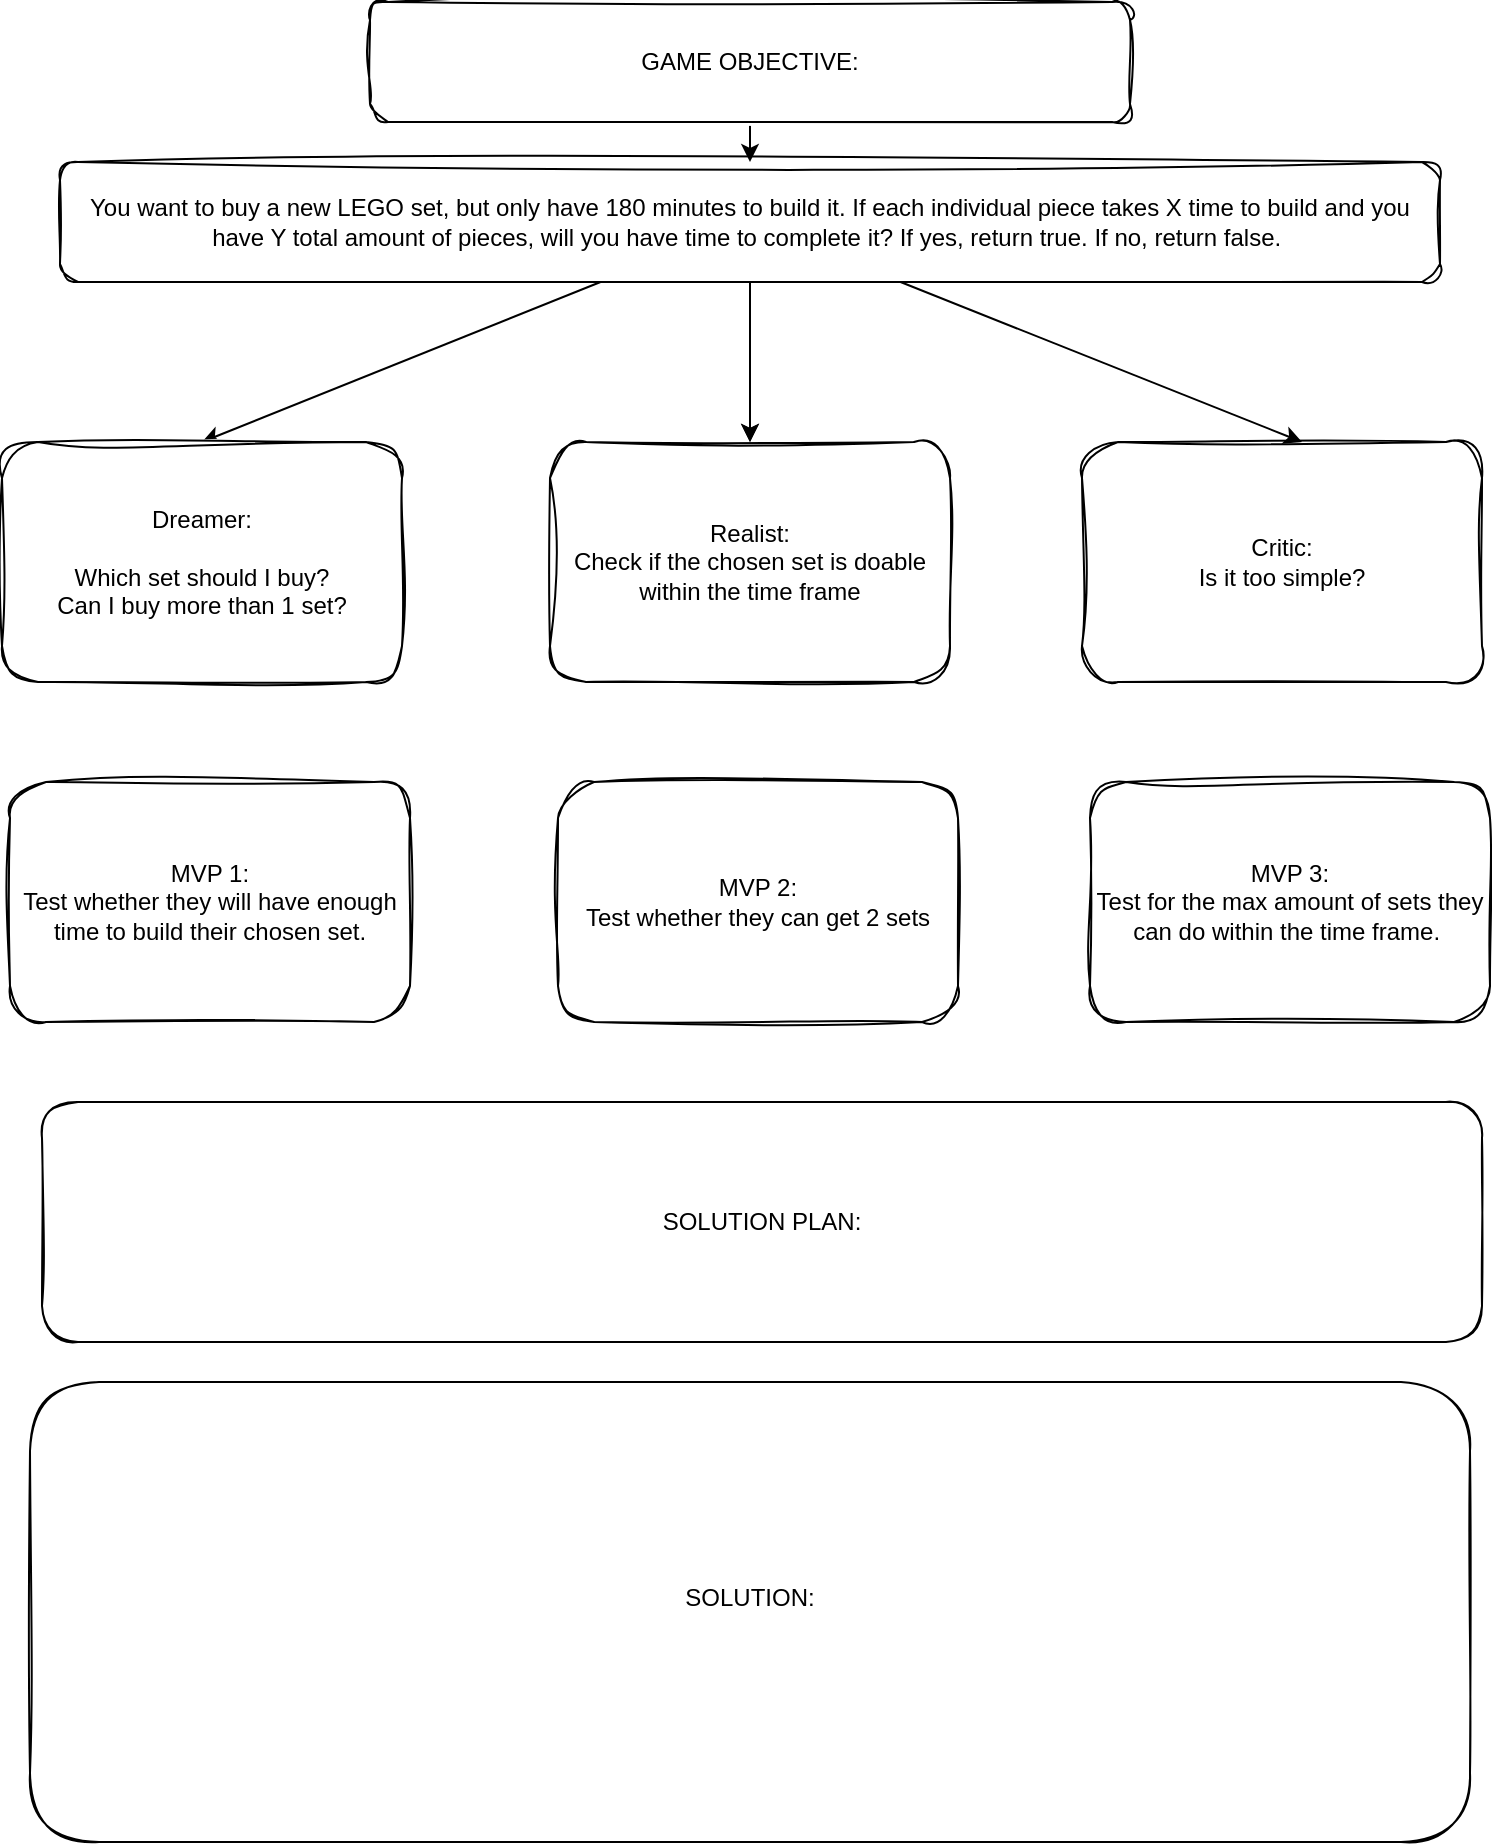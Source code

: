 <mxfile>
    <diagram id="up-TA_BCbGejoNkFNgTC" name="Page-1">
        <mxGraphModel dx="1130" dy="690" grid="1" gridSize="10" guides="1" tooltips="1" connect="1" arrows="1" fold="1" page="1" pageScale="1" pageWidth="827" pageHeight="1169" math="0" shadow="0">
            <root>
                <mxCell id="0"/>
                <mxCell id="1" parent="0"/>
                <mxCell id="5" value="" style="edgeStyle=none;html=1;" edge="1" parent="1" source="2" target="4">
                    <mxGeometry relative="1" as="geometry"/>
                </mxCell>
                <mxCell id="2" value="GAME OBJECTIVE:&lt;br&gt;" style="rounded=1;whiteSpace=wrap;html=1;sketch=1;curveFitting=1;jiggle=2;" vertex="1" parent="1">
                    <mxGeometry x="224" y="20" width="380" height="60" as="geometry"/>
                </mxCell>
                <mxCell id="7" value="" style="edgeStyle=none;html=1;entryX=0.5;entryY=0;entryDx=0;entryDy=0;" edge="1" parent="1" source="4" target="6">
                    <mxGeometry relative="1" as="geometry"/>
                </mxCell>
                <mxCell id="9" style="edgeStyle=none;html=1;" edge="1" parent="1" source="4" target="8">
                    <mxGeometry relative="1" as="geometry"/>
                </mxCell>
                <mxCell id="10" value="" style="edgeStyle=none;html=1;" edge="1" parent="1" source="4" target="8">
                    <mxGeometry relative="1" as="geometry"/>
                </mxCell>
                <mxCell id="12" style="edgeStyle=none;html=1;entryX=0.55;entryY=0;entryDx=0;entryDy=0;entryPerimeter=0;" edge="1" parent="1" source="4" target="11">
                    <mxGeometry relative="1" as="geometry"/>
                </mxCell>
                <mxCell id="4" value="You want to buy a new LEGO set, but only have 180 minutes to build it. If each individual piece takes X time to build and you have Y total amount of pieces, will you have time to complete it? If yes, return true. If no, return false.&amp;nbsp;" style="whiteSpace=wrap;html=1;rounded=1;sketch=1;curveFitting=1;jiggle=2;" vertex="1" parent="1">
                    <mxGeometry x="69" y="100" width="690" height="60" as="geometry"/>
                </mxCell>
                <mxCell id="6" value="Dreamer:&lt;br&gt;&lt;br&gt;Which set should I buy?&lt;br&gt;Can I buy more than 1 set?" style="whiteSpace=wrap;html=1;rounded=1;sketch=1;curveFitting=1;jiggle=2;" vertex="1" parent="1">
                    <mxGeometry x="40" y="240" width="200" height="120" as="geometry"/>
                </mxCell>
                <mxCell id="8" value="Realist:&lt;br&gt;Check if the chosen set is doable within the time frame" style="whiteSpace=wrap;html=1;rounded=1;sketch=1;curveFitting=1;jiggle=2;" vertex="1" parent="1">
                    <mxGeometry x="314" y="240" width="200" height="120" as="geometry"/>
                </mxCell>
                <mxCell id="11" value="Critic:&lt;br&gt;Is it too simple?" style="whiteSpace=wrap;html=1;rounded=1;sketch=1;curveFitting=1;jiggle=2;" vertex="1" parent="1">
                    <mxGeometry x="580" y="240" width="200" height="120" as="geometry"/>
                </mxCell>
                <mxCell id="13" value="MVP 1:&lt;br&gt;Test whether they will have enough time to build their chosen set." style="whiteSpace=wrap;html=1;rounded=1;sketch=1;curveFitting=1;jiggle=2;" vertex="1" parent="1">
                    <mxGeometry x="44" y="410" width="200" height="120" as="geometry"/>
                </mxCell>
                <mxCell id="14" value="MVP 2:&lt;br&gt;Test whether they can get 2 sets" style="whiteSpace=wrap;html=1;rounded=1;sketch=1;curveFitting=1;jiggle=2;" vertex="1" parent="1">
                    <mxGeometry x="318" y="410" width="200" height="120" as="geometry"/>
                </mxCell>
                <mxCell id="15" value="MVP 3:&lt;br&gt;Test for the max amount of sets they can do within the time frame.&amp;nbsp;" style="whiteSpace=wrap;html=1;rounded=1;sketch=1;curveFitting=1;jiggle=2;" vertex="1" parent="1">
                    <mxGeometry x="584" y="410" width="200" height="120" as="geometry"/>
                </mxCell>
                <mxCell id="16" value="SOLUTION PLAN:&lt;br&gt;" style="rounded=1;whiteSpace=wrap;html=1;sketch=1;" vertex="1" parent="1">
                    <mxGeometry x="60" y="570" width="720" height="120" as="geometry"/>
                </mxCell>
                <mxCell id="17" value="SOLUTION:&lt;br&gt;&lt;br&gt;" style="rounded=1;whiteSpace=wrap;html=1;sketch=1;" vertex="1" parent="1">
                    <mxGeometry x="54" y="710" width="720" height="230" as="geometry"/>
                </mxCell>
            </root>
        </mxGraphModel>
    </diagram>
</mxfile>